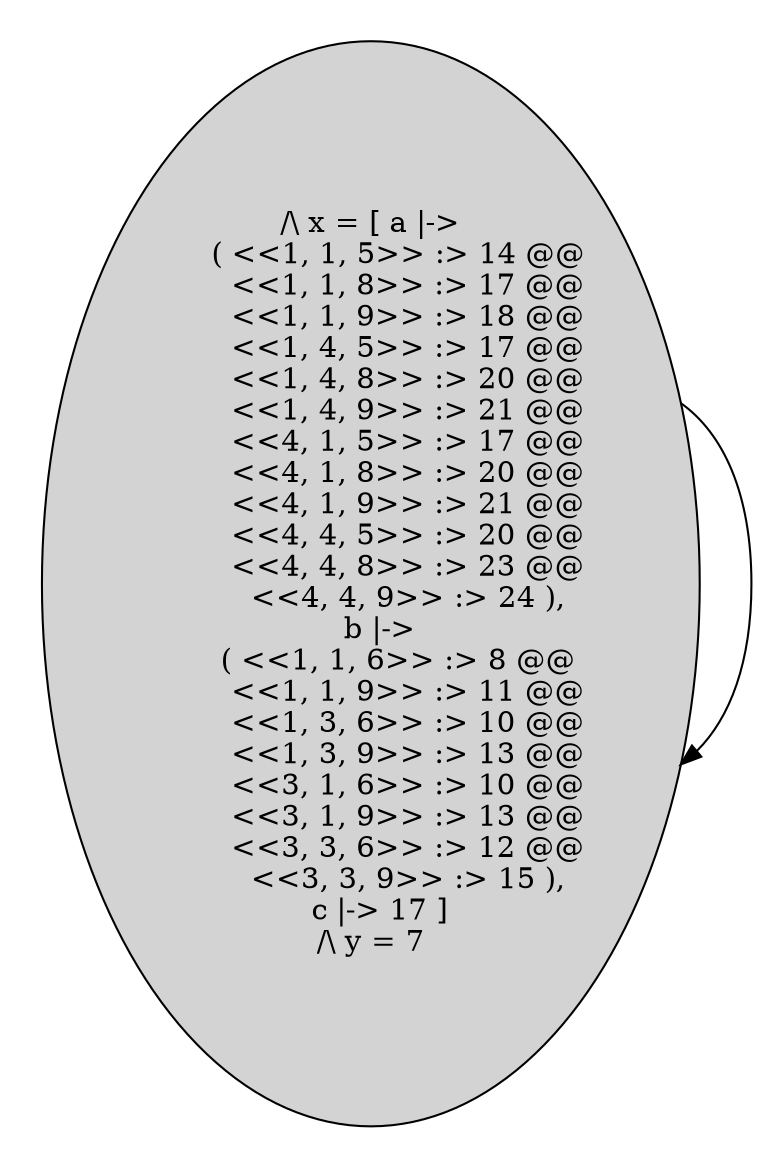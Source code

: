 strict digraph DiskGraph {
nodesep=0.35;
subgraph cluster_graph {
color="white";
-6228687529586450627 [label="/\\ x = [ a |->\n      ( <<1, 1, 5>> :> 14 @@\n        <<1, 1, 8>> :> 17 @@\n        <<1, 1, 9>> :> 18 @@\n        <<1, 4, 5>> :> 17 @@\n        <<1, 4, 8>> :> 20 @@\n        <<1, 4, 9>> :> 21 @@\n        <<4, 1, 5>> :> 17 @@\n        <<4, 1, 8>> :> 20 @@\n        <<4, 1, 9>> :> 21 @@\n        <<4, 4, 5>> :> 20 @@\n        <<4, 4, 8>> :> 23 @@\n        <<4, 4, 9>> :> 24 ),\n  b |->\n      ( <<1, 1, 6>> :> 8 @@\n        <<1, 1, 9>> :> 11 @@\n        <<1, 3, 6>> :> 10 @@\n        <<1, 3, 9>> :> 13 @@\n        <<3, 1, 6>> :> 10 @@\n        <<3, 1, 9>> :> 13 @@\n        <<3, 3, 6>> :> 12 @@\n        <<3, 3, 9>> :> 15 ),\n  c |-> 17 ]\n/\\ y = 7",style = filled]
-6228687529586450627 -> -6228687529586450627 [label="",color="black",fontcolor="black"];
{rank = same; -6228687529586450627;}
}
}